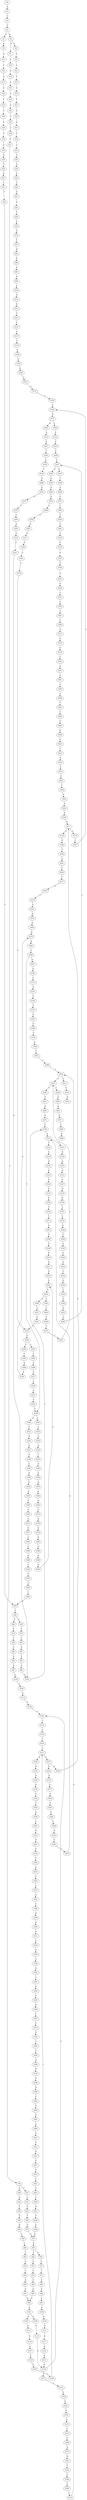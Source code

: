 strict digraph  {
	S0 -> S1 [ label = A ];
	S1 -> S2 [ label = C ];
	S2 -> S3 [ label = C ];
	S3 -> S4 [ label = A ];
	S3 -> S5 [ label = G ];
	S4 -> S6 [ label = G ];
	S4 -> S7 [ label = C ];
	S5 -> S8 [ label = G ];
	S6 -> S9 [ label = A ];
	S7 -> S10 [ label = C ];
	S8 -> S11 [ label = A ];
	S9 -> S12 [ label = C ];
	S10 -> S13 [ label = A ];
	S11 -> S14 [ label = C ];
	S12 -> S15 [ label = T ];
	S13 -> S16 [ label = C ];
	S14 -> S17 [ label = G ];
	S15 -> S18 [ label = C ];
	S16 -> S19 [ label = C ];
	S17 -> S20 [ label = C ];
	S18 -> S21 [ label = C ];
	S19 -> S22 [ label = C ];
	S20 -> S23 [ label = C ];
	S21 -> S24 [ label = C ];
	S22 -> S25 [ label = C ];
	S23 -> S26 [ label = C ];
	S24 -> S27 [ label = A ];
	S25 -> S28 [ label = T ];
	S26 -> S29 [ label = A ];
	S27 -> S30 [ label = T ];
	S28 -> S31 [ label = T ];
	S29 -> S32 [ label = T ];
	S30 -> S33 [ label = C ];
	S31 -> S34 [ label = C ];
	S32 -> S35 [ label = C ];
	S33 -> S36 [ label = T ];
	S34 -> S37 [ label = C ];
	S34 -> S38 [ label = G ];
	S35 -> S39 [ label = G ];
	S36 -> S40 [ label = G ];
	S37 -> S41 [ label = T ];
	S38 -> S42 [ label = A ];
	S39 -> S43 [ label = T ];
	S40 -> S44 [ label = C ];
	S41 -> S45 [ label = G ];
	S42 -> S46 [ label = T ];
	S43 -> S47 [ label = C ];
	S44 -> S48 [ label = C ];
	S45 -> S49 [ label = T ];
	S46 -> S50 [ label = C ];
	S47 -> S51 [ label = C ];
	S48 -> S52 [ label = A ];
	S49 -> S53 [ label = C ];
	S50 -> S54 [ label = G ];
	S51 -> S55 [ label = T ];
	S52 -> S56 [ label = G ];
	S53 -> S57 [ label = C ];
	S54 -> S58 [ label = T ];
	S55 -> S59 [ label = C ];
	S56 -> S60 [ label = T ];
	S57 -> S61 [ label = T ];
	S58 -> S62 [ label = T ];
	S59 -> S63 [ label = T ];
	S60 -> S64 [ label = C ];
	S61 -> S65 [ label = A ];
	S61 -> S66 [ label = T ];
	S62 -> S67 [ label = T ];
	S63 -> S68 [ label = T ];
	S63 -> S69 [ label = G ];
	S64 -> S70 [ label = G ];
	S65 -> S71 [ label = C ];
	S66 -> S72 [ label = G ];
	S67 -> S73 [ label = G ];
	S68 -> S74 [ label = C ];
	S69 -> S75 [ label = T ];
	S70 -> S76 [ label = T ];
	S71 -> S77 [ label = T ];
	S72 -> S78 [ label = T ];
	S73 -> S79 [ label = T ];
	S74 -> S80 [ label = T ];
	S75 -> S81 [ label = C ];
	S76 -> S82 [ label = A ];
	S77 -> S83 [ label = A ];
	S78 -> S84 [ label = A ];
	S79 -> S85 [ label = A ];
	S80 -> S86 [ label = C ];
	S81 -> S87 [ label = G ];
	S82 -> S88 [ label = A ];
	S83 -> S89 [ label = C ];
	S84 -> S90 [ label = G ];
	S85 -> S91 [ label = G ];
	S86 -> S92 [ label = G ];
	S87 -> S93 [ label = T ];
	S88 -> S94 [ label = G ];
	S89 -> S95 [ label = C ];
	S90 -> S96 [ label = G ];
	S91 -> S96 [ label = G ];
	S92 -> S97 [ label = G ];
	S93 -> S98 [ label = G ];
	S94 -> S99 [ label = A ];
	S95 -> S100 [ label = A ];
	S96 -> S101 [ label = A ];
	S97 -> S102 [ label = A ];
	S98 -> S103 [ label = G ];
	S99 -> S104 [ label = C ];
	S100 -> S105 [ label = G ];
	S101 -> S106 [ label = G ];
	S101 -> S107 [ label = A ];
	S102 -> S108 [ label = G ];
	S103 -> S109 [ label = T ];
	S104 -> S110 [ label = G ];
	S105 -> S111 [ label = G ];
	S106 -> S112 [ label = A ];
	S107 -> S113 [ label = A ];
	S108 -> S114 [ label = A ];
	S109 -> S115 [ label = A ];
	S110 -> S116 [ label = G ];
	S111 -> S117 [ label = A ];
	S112 -> S118 [ label = G ];
	S113 -> S119 [ label = G ];
	S114 -> S120 [ label = G ];
	S115 -> S121 [ label = T ];
	S115 -> S122 [ label = C ];
	S116 -> S123 [ label = C ];
	S117 -> S124 [ label = G ];
	S118 -> S125 [ label = T ];
	S118 -> S126 [ label = G ];
	S119 -> S127 [ label = G ];
	S120 -> S126 [ label = G ];
	S121 -> S128 [ label = G ];
	S122 -> S129 [ label = C ];
	S123 -> S130 [ label = T ];
	S124 -> S131 [ label = A ];
	S125 -> S132 [ label = C ];
	S126 -> S133 [ label = T ];
	S127 -> S134 [ label = T ];
	S128 -> S135 [ label = A ];
	S129 -> S136 [ label = G ];
	S130 -> S137 [ label = C ];
	S131 -> S118 [ label = G ];
	S132 -> S138 [ label = A ];
	S133 -> S139 [ label = C ];
	S134 -> S140 [ label = C ];
	S135 -> S141 [ label = G ];
	S136 -> S142 [ label = G ];
	S137 -> S143 [ label = T ];
	S138 -> S144 [ label = G ];
	S139 -> S145 [ label = C ];
	S140 -> S146 [ label = C ];
	S141 -> S147 [ label = C ];
	S142 -> S148 [ label = T ];
	S143 -> S149 [ label = C ];
	S144 -> S150 [ label = G ];
	S145 -> S151 [ label = C ];
	S146 -> S151 [ label = C ];
	S147 -> S152 [ label = G ];
	S148 -> S153 [ label = G ];
	S149 -> S154 [ label = G ];
	S150 -> S155 [ label = A ];
	S151 -> S156 [ label = A ];
	S151 -> S157 [ label = G ];
	S152 -> S158 [ label = G ];
	S153 -> S159 [ label = G ];
	S154 -> S160 [ label = A ];
	S155 -> S161 [ label = C ];
	S156 -> S162 [ label = G ];
	S157 -> S163 [ label = G ];
	S157 -> S164 [ label = A ];
	S158 -> S165 [ label = T ];
	S159 -> S166 [ label = T ];
	S160 -> S167 [ label = A ];
	S161 -> S168 [ label = C ];
	S162 -> S169 [ label = A ];
	S163 -> S170 [ label = A ];
	S164 -> S171 [ label = A ];
	S165 -> S172 [ label = C ];
	S166 -> S173 [ label = T ];
	S167 -> S174 [ label = G ];
	S168 -> S175 [ label = A ];
	S169 -> S176 [ label = G ];
	S170 -> S177 [ label = G ];
	S171 -> S178 [ label = A ];
	S171 -> S179 [ label = G ];
	S172 -> S180 [ label = G ];
	S173 -> S181 [ label = A ];
	S174 -> S182 [ label = T ];
	S175 -> S183 [ label = G ];
	S176 -> S184 [ label = C ];
	S177 -> S185 [ label = G ];
	S178 -> S186 [ label = G ];
	S179 -> S187 [ label = T ];
	S180 -> S188 [ label = C ];
	S181 -> S189 [ label = G ];
	S182 -> S190 [ label = C ];
	S183 -> S191 [ label = T ];
	S184 -> S192 [ label = C ];
	S185 -> S193 [ label = C ];
	S186 -> S194 [ label = T ];
	S187 -> S190 [ label = C ];
	S188 -> S195 [ label = A ];
	S189 -> S196 [ label = A ];
	S190 -> S197 [ label = G ];
	S191 -> S198 [ label = C ];
	S192 -> S199 [ label = A ];
	S193 -> S200 [ label = G ];
	S194 -> S201 [ label = G ];
	S195 -> S202 [ label = C ];
	S196 -> S203 [ label = A ];
	S197 -> S204 [ label = C ];
	S197 -> S205 [ label = A ];
	S198 -> S206 [ label = T ];
	S199 -> S207 [ label = C ];
	S200 -> S208 [ label = T ];
	S201 -> S209 [ label = T ];
	S202 -> S210 [ label = G ];
	S203 -> S211 [ label = G ];
	S204 -> S212 [ label = G ];
	S205 -> S213 [ label = G ];
	S206 -> S214 [ label = C ];
	S207 -> S215 [ label = G ];
	S208 -> S216 [ label = G ];
	S209 -> S217 [ label = C ];
	S210 -> S218 [ label = C ];
	S211 -> S219 [ label = G ];
	S212 -> S220 [ label = G ];
	S213 -> S221 [ label = G ];
	S214 -> S222 [ label = T ];
	S215 -> S223 [ label = G ];
	S216 -> S224 [ label = G ];
	S217 -> S225 [ label = G ];
	S218 -> S226 [ label = G ];
	S219 -> S227 [ label = G ];
	S220 -> S228 [ label = C ];
	S221 -> S229 [ label = T ];
	S222 -> S230 [ label = C ];
	S222 -> S231 [ label = G ];
	S223 -> S232 [ label = T ];
	S224 -> S233 [ label = T ];
	S225 -> S234 [ label = T ];
	S226 -> S235 [ label = C ];
	S227 -> S236 [ label = G ];
	S228 -> S237 [ label = T ];
	S229 -> S238 [ label = A ];
	S230 -> S239 [ label = T ];
	S230 -> S240 [ label = G ];
	S231 -> S241 [ label = T ];
	S232 -> S242 [ label = T ];
	S233 -> S115 [ label = A ];
	S234 -> S243 [ label = C ];
	S235 -> S244 [ label = G ];
	S236 -> S245 [ label = T ];
	S236 -> S246 [ label = G ];
	S237 -> S247 [ label = A ];
	S237 -> S248 [ label = G ];
	S238 -> S249 [ label = T ];
	S239 -> S250 [ label = G ];
	S240 -> S251 [ label = T ];
	S241 -> S252 [ label = A ];
	S242 -> S253 [ label = A ];
	S243 -> S254 [ label = G ];
	S244 -> S255 [ label = G ];
	S245 -> S256 [ label = C ];
	S246 -> S257 [ label = T ];
	S247 -> S258 [ label = T ];
	S248 -> S259 [ label = G ];
	S249 -> S260 [ label = A ];
	S250 -> S261 [ label = A ];
	S251 -> S262 [ label = G ];
	S253 -> S263 [ label = C ];
	S254 -> S264 [ label = G ];
	S255 -> S265 [ label = C ];
	S256 -> S266 [ label = T ];
	S257 -> S267 [ label = C ];
	S258 -> S268 [ label = A ];
	S259 -> S269 [ label = A ];
	S260 -> S270 [ label = A ];
	S261 -> S271 [ label = G ];
	S262 -> S272 [ label = G ];
	S263 -> S273 [ label = T ];
	S264 -> S274 [ label = A ];
	S265 -> S237 [ label = T ];
	S266 -> S275 [ label = C ];
	S267 -> S276 [ label = C ];
	S268 -> S277 [ label = G ];
	S269 -> S278 [ label = A ];
	S270 -> S279 [ label = G ];
	S271 -> S280 [ label = T ];
	S272 -> S109 [ label = T ];
	S273 -> S281 [ label = G ];
	S274 -> S282 [ label = A ];
	S275 -> S283 [ label = T ];
	S276 -> S284 [ label = G ];
	S277 -> S285 [ label = T ];
	S278 -> S286 [ label = T ];
	S279 -> S287 [ label = T ];
	S280 -> S288 [ label = A ];
	S281 -> S289 [ label = C ];
	S282 -> S290 [ label = C ];
	S283 -> S230 [ label = C ];
	S284 -> S291 [ label = C ];
	S284 -> S292 [ label = T ];
	S285 -> S293 [ label = A ];
	S286 -> S294 [ label = G ];
	S287 -> S295 [ label = C ];
	S289 -> S296 [ label = A ];
	S290 -> S297 [ label = A ];
	S290 -> S298 [ label = T ];
	S291 -> S299 [ label = C ];
	S292 -> S300 [ label = C ];
	S293 -> S301 [ label = G ];
	S294 -> S302 [ label = G ];
	S295 -> S303 [ label = G ];
	S296 -> S304 [ label = G ];
	S297 -> S305 [ label = G ];
	S298 -> S306 [ label = G ];
	S298 -> S307 [ label = A ];
	S299 -> S308 [ label = G ];
	S300 -> S309 [ label = G ];
	S301 -> S310 [ label = C ];
	S302 -> S311 [ label = G ];
	S303 -> S312 [ label = T ];
	S304 -> S313 [ label = A ];
	S305 -> S314 [ label = G ];
	S306 -> S315 [ label = C ];
	S307 -> S316 [ label = C ];
	S308 -> S317 [ label = G ];
	S309 -> S318 [ label = G ];
	S310 -> S319 [ label = C ];
	S311 -> S320 [ label = G ];
	S312 -> S321 [ label = G ];
	S313 -> S322 [ label = C ];
	S314 -> S323 [ label = A ];
	S315 -> S324 [ label = A ];
	S316 -> S325 [ label = A ];
	S317 -> S326 [ label = A ];
	S318 -> S274 [ label = A ];
	S319 -> S327 [ label = G ];
	S320 -> S328 [ label = T ];
	S321 -> S103 [ label = G ];
	S322 -> S329 [ label = G ];
	S323 -> S330 [ label = A ];
	S324 -> S331 [ label = A ];
	S325 -> S332 [ label = A ];
	S326 -> S333 [ label = A ];
	S327 -> S334 [ label = A ];
	S328 -> S335 [ label = C ];
	S329 -> S336 [ label = G ];
	S330 -> S337 [ label = T ];
	S331 -> S338 [ label = C ];
	S332 -> S339 [ label = C ];
	S333 -> S340 [ label = C ];
	S334 -> S341 [ label = A ];
	S335 -> S276 [ label = C ];
	S336 -> S342 [ label = A ];
	S337 -> S343 [ label = A ];
	S338 -> S344 [ label = C ];
	S339 -> S345 [ label = G ];
	S340 -> S298 [ label = T ];
	S341 -> S346 [ label = A ];
	S342 -> S347 [ label = C ];
	S343 -> S348 [ label = G ];
	S344 -> S349 [ label = A ];
	S345 -> S350 [ label = A ];
	S346 -> S351 [ label = C ];
	S347 -> S352 [ label = A ];
	S348 -> S353 [ label = T ];
	S349 -> S354 [ label = G ];
	S350 -> S355 [ label = A ];
	S351 -> S356 [ label = C ];
	S352 -> S357 [ label = C ];
	S353 -> S358 [ label = C ];
	S354 -> S359 [ label = A ];
	S355 -> S360 [ label = A ];
	S356 -> S361 [ label = C ];
	S357 -> S362 [ label = A ];
	S358 -> S363 [ label = T ];
	S359 -> S364 [ label = A ];
	S360 -> S365 [ label = A ];
	S361 -> S366 [ label = C ];
	S362 -> S367 [ label = C ];
	S363 -> S368 [ label = C ];
	S364 -> S369 [ label = C ];
	S365 -> S370 [ label = C ];
	S366 -> S371 [ label = G ];
	S367 -> S372 [ label = C ];
	S368 -> S222 [ label = T ];
	S369 -> S373 [ label = A ];
	S370 -> S374 [ label = A ];
	S371 -> S375 [ label = A ];
	S372 -> S376 [ label = T ];
	S373 -> S377 [ label = G ];
	S374 -> S378 [ label = G ];
	S375 -> S379 [ label = C ];
	S376 -> S380 [ label = C ];
	S377 -> S381 [ label = C ];
	S378 -> S382 [ label = A ];
	S379 -> S383 [ label = T ];
	S380 -> S384 [ label = T ];
	S381 -> S385 [ label = C ];
	S382 -> S386 [ label = A ];
	S383 -> S387 [ label = A ];
	S384 -> S388 [ label = A ];
	S385 -> S389 [ label = G ];
	S386 -> S390 [ label = G ];
	S387 -> S391 [ label = G ];
	S388 -> S392 [ label = G ];
	S389 -> S393 [ label = T ];
	S390 -> S394 [ label = G ];
	S391 -> S395 [ label = A ];
	S392 -> S396 [ label = A ];
	S393 -> S397 [ label = C ];
	S394 -> S227 [ label = G ];
	S395 -> S398 [ label = A ];
	S396 -> S399 [ label = A ];
	S397 -> S400 [ label = C ];
	S398 -> S401 [ label = T ];
	S399 -> S402 [ label = C ];
	S400 -> S403 [ label = T ];
	S401 -> S404 [ label = C ];
	S402 -> S405 [ label = G ];
	S403 -> S59 [ label = C ];
	S404 -> S406 [ label = G ];
	S405 -> S407 [ label = A ];
	S406 -> S408 [ label = G ];
	S407 -> S409 [ label = G ];
	S408 -> S410 [ label = G ];
	S409 -> S411 [ label = G ];
	S410 -> S412 [ label = T ];
	S411 -> S413 [ label = T ];
	S412 -> S414 [ label = A ];
	S413 -> S415 [ label = G ];
	S414 -> S416 [ label = T ];
	S415 -> S417 [ label = T ];
	S416 -> S418 [ label = C ];
	S417 -> S419 [ label = C ];
	S418 -> S420 [ label = C ];
	S419 -> S421 [ label = C ];
	S420 -> S422 [ label = C ];
	S421 -> S423 [ label = C ];
	S422 -> S424 [ label = G ];
	S423 -> S425 [ label = T ];
	S424 -> S426 [ label = A ];
	S425 -> S427 [ label = G ];
	S426 -> S171 [ label = A ];
	S427 -> S428 [ label = T ];
	S428 -> S429 [ label = C ];
	S429 -> S57 [ label = C ];
}
